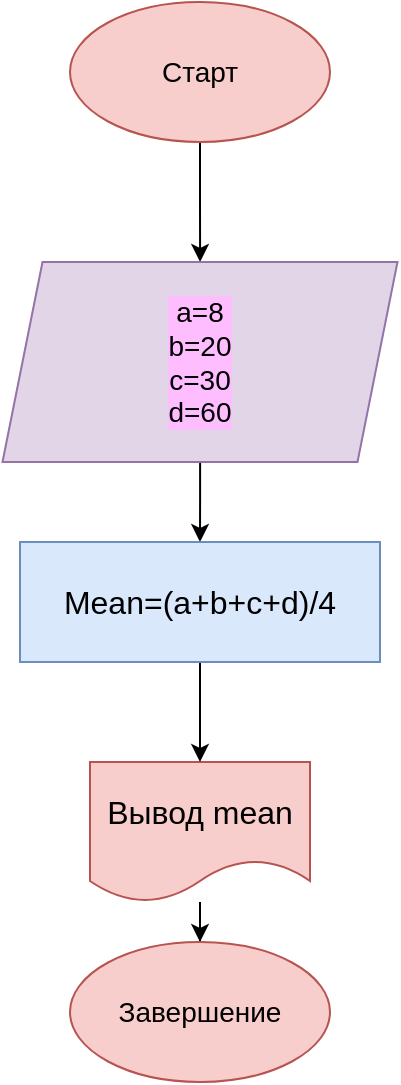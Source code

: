 <mxfile version="20.4.1" type="github">
  <diagram id="md3wHhNF5r_lteGIy4ko" name="Страница 1">
    <mxGraphModel dx="868" dy="482" grid="1" gridSize="10" guides="1" tooltips="1" connect="0" arrows="1" fold="1" page="1" pageScale="1" pageWidth="827" pageHeight="1169" math="0" shadow="0">
      <root>
        <mxCell id="0" />
        <mxCell id="1" parent="0" />
        <mxCell id="EDvxDZ3NjvZe8_H5tGJN-5" value="" style="edgeStyle=orthogonalEdgeStyle;rounded=0;orthogonalLoop=1;jettySize=auto;html=1;fontSize=16;" parent="1" source="EDvxDZ3NjvZe8_H5tGJN-2" target="EDvxDZ3NjvZe8_H5tGJN-3" edge="1">
          <mxGeometry relative="1" as="geometry" />
        </mxCell>
        <mxCell id="EDvxDZ3NjvZe8_H5tGJN-2" value="&lt;font style=&quot;vertical-align: inherit; font-size: 14px;&quot;&gt;&lt;font style=&quot;vertical-align: inherit; font-size: 14px;&quot;&gt;&lt;font style=&quot;vertical-align: inherit; font-size: 14px;&quot;&gt;&lt;font style=&quot;vertical-align: inherit; font-size: 14px;&quot;&gt;Старт&lt;/font&gt;&lt;/font&gt;&lt;/font&gt;&lt;/font&gt;" style="ellipse;whiteSpace=wrap;html=1;fillColor=#f8cecc;strokeColor=#b85450;" parent="1" vertex="1">
          <mxGeometry x="280" y="20" width="130" height="70" as="geometry" />
        </mxCell>
        <mxCell id="EDvxDZ3NjvZe8_H5tGJN-29" value="" style="edgeStyle=orthogonalEdgeStyle;rounded=0;orthogonalLoop=1;jettySize=auto;html=1;fontSize=16;" parent="1" source="EDvxDZ3NjvZe8_H5tGJN-3" target="EDvxDZ3NjvZe8_H5tGJN-27" edge="1">
          <mxGeometry relative="1" as="geometry" />
        </mxCell>
        <mxCell id="EDvxDZ3NjvZe8_H5tGJN-3" value="a=8&lt;br&gt;b=20&lt;br&gt;c=30&lt;br&gt;d=60" style="shape=parallelogram;perimeter=parallelogramPerimeter;whiteSpace=wrap;html=1;fixedSize=1;labelBackgroundColor=#FDBDFF;fontSize=14;fillColor=#e1d5e7;strokeColor=#9673a6;" parent="1" vertex="1">
          <mxGeometry x="246.25" y="150" width="197.5" height="100" as="geometry" />
        </mxCell>
        <mxCell id="EDvxDZ3NjvZe8_H5tGJN-34" value="" style="edgeStyle=orthogonalEdgeStyle;rounded=0;orthogonalLoop=1;jettySize=auto;html=1;fontSize=16;" parent="1" source="EDvxDZ3NjvZe8_H5tGJN-13" target="EDvxDZ3NjvZe8_H5tGJN-23" edge="1">
          <mxGeometry relative="1" as="geometry" />
        </mxCell>
        <mxCell id="EDvxDZ3NjvZe8_H5tGJN-13" value="Вывод mean" style="shape=document;whiteSpace=wrap;html=1;boundedLbl=1;labelBackgroundColor=none;fontSize=16;fillColor=#f8cecc;strokeColor=#b85450;" parent="1" vertex="1">
          <mxGeometry x="290" y="400" width="110" height="70" as="geometry" />
        </mxCell>
        <mxCell id="EDvxDZ3NjvZe8_H5tGJN-23" value="&lt;span style=&quot;font-size: 14px;&quot;&gt;Завершение&lt;/span&gt;" style="ellipse;whiteSpace=wrap;html=1;fillColor=#f8cecc;strokeColor=#b85450;" parent="1" vertex="1">
          <mxGeometry x="280" y="490" width="130" height="70" as="geometry" />
        </mxCell>
        <mxCell id="EDvxDZ3NjvZe8_H5tGJN-28" value="" style="edgeStyle=orthogonalEdgeStyle;rounded=0;orthogonalLoop=1;jettySize=auto;html=1;fontSize=16;" parent="1" source="EDvxDZ3NjvZe8_H5tGJN-27" target="EDvxDZ3NjvZe8_H5tGJN-13" edge="1">
          <mxGeometry relative="1" as="geometry" />
        </mxCell>
        <mxCell id="EDvxDZ3NjvZe8_H5tGJN-27" value="Mean=(a+b+c+d)/4" style="rounded=0;whiteSpace=wrap;html=1;labelBackgroundColor=none;fontSize=16;fillColor=#dae8fc;strokeColor=#6c8ebf;" parent="1" vertex="1">
          <mxGeometry x="255" y="290" width="180" height="60" as="geometry" />
        </mxCell>
      </root>
    </mxGraphModel>
  </diagram>
</mxfile>

